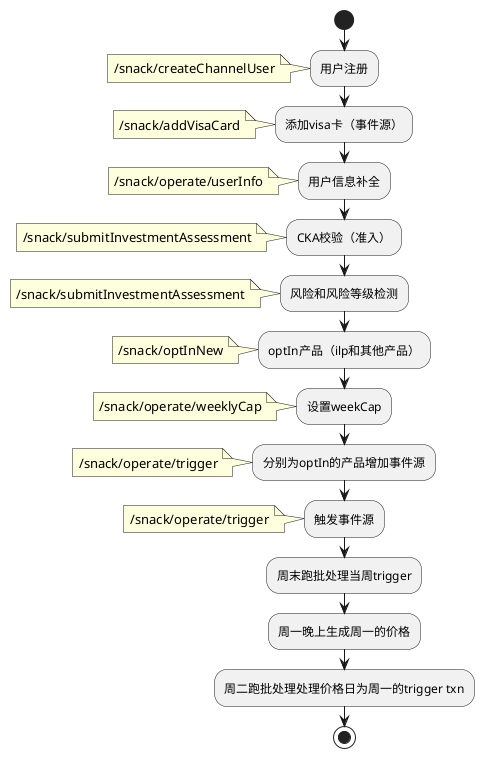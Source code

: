 @startuml

start
:用户注册;
note:/snack/createChannelUser

:添加visa卡（事件源）;
note:/snack/addVisaCard

:用户信息补全;
note:/snack/operate/userInfo

:CKA校验（准入）;
note:/snack/submitInvestmentAssessment

:风险和风险等级检测;
note: /snack/submitInvestmentAssessment

:optIn产品（ilp和其他产品）;
note:/snack/optInNew

:设置weekCap;
note:/snack/operate/weeklyCap

:分别为optIn的产品增加事件源;
note:/snack/operate/trigger

:触发事件源;
note:/snack/operate/trigger

:周末跑批处理当周trigger;

:周一晚上生成周一的价格;

:周二跑批处理处理价格日为周一的trigger txn;


stop
@enduml
